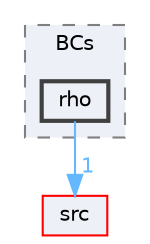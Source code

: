 digraph "applications/solvers/compressible/rhoCentralFoam/BCs/rho"
{
 // LATEX_PDF_SIZE
  bgcolor="transparent";
  edge [fontname=Helvetica,fontsize=10,labelfontname=Helvetica,labelfontsize=10];
  node [fontname=Helvetica,fontsize=10,shape=box,height=0.2,width=0.4];
  compound=true
  subgraph clusterdir_54c0031b8ef4373f0f738562c5f5a67d {
    graph [ bgcolor="#edf0f7", pencolor="grey50", label="BCs", fontname=Helvetica,fontsize=10 style="filled,dashed", URL="dir_54c0031b8ef4373f0f738562c5f5a67d.html",tooltip=""]
  dir_60021af94e8beacb87d5215efaac08f9 [label="rho", fillcolor="#edf0f7", color="grey25", style="filled,bold", URL="dir_60021af94e8beacb87d5215efaac08f9.html",tooltip=""];
  }
  dir_68267d1309a1af8e8297ef4c3efbcdba [label="src", fillcolor="#edf0f7", color="red", style="filled", URL="dir_68267d1309a1af8e8297ef4c3efbcdba.html",tooltip=""];
  dir_60021af94e8beacb87d5215efaac08f9->dir_68267d1309a1af8e8297ef4c3efbcdba [headlabel="1", labeldistance=1.5 headhref="dir_003337_003729.html" href="dir_003337_003729.html" color="steelblue1" fontcolor="steelblue1"];
}
